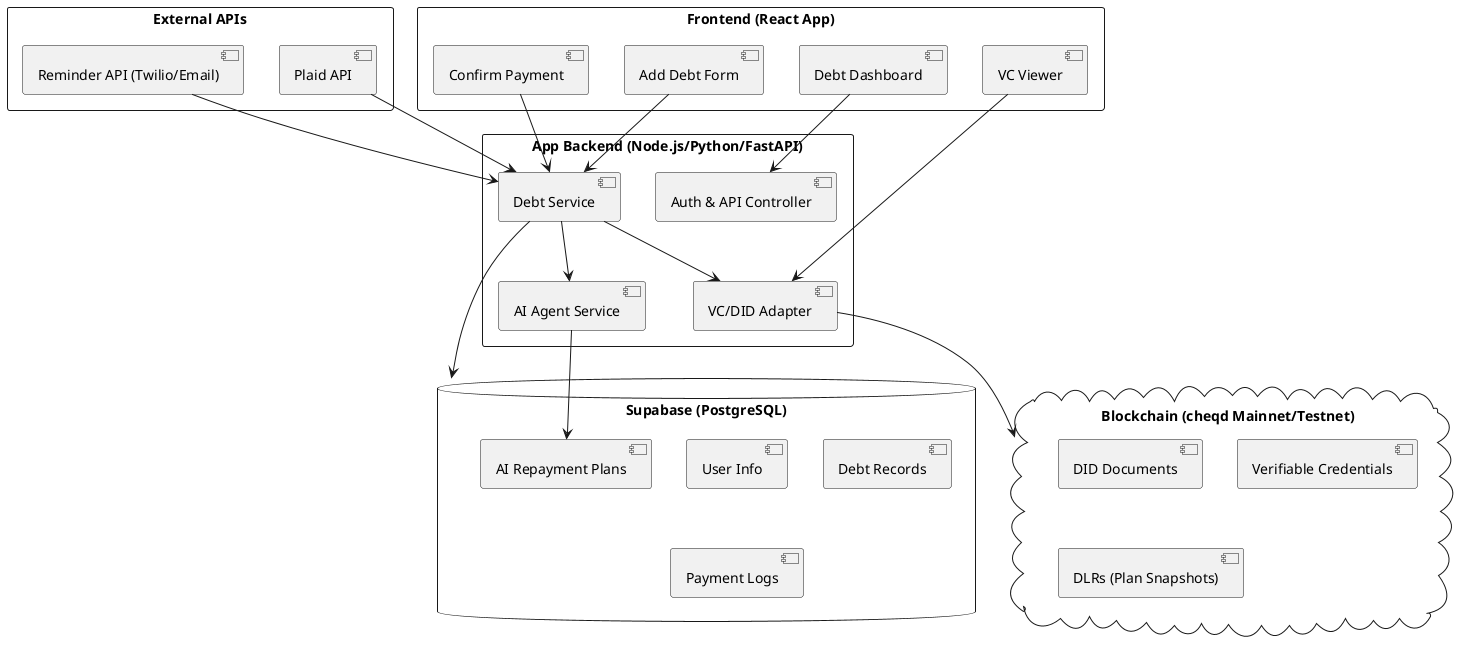 @startuml

' Frontend Layer
rectangle "Frontend (React App)" {
  [Debt Dashboard]
  [Add Debt Form]
  [Confirm Payment]
  [VC Viewer]
}

' Backend Layer
rectangle "App Backend (Node.js/Python/FastAPI)" {
  [Auth & API Controller]
  [Debt Service]
  [AI Agent Service]
  [VC/DID Adapter]
}

' Database Layer
database "Supabase (PostgreSQL)" {
  [User Info]
  [Debt Records]
  [Payment Logs]
  [AI Repayment Plans]
}

' Blockchain Layer
cloud "Blockchain (cheqd Mainnet/Testnet)" {
  [DID Documents]
  [Verifiable Credentials]
  [DLRs (Plan Snapshots)]
}

' Integrations
rectangle "External APIs" {
  [Plaid API]
  [Reminder API (Twilio/Email)]
}

' Flow connections
[Debt Dashboard] --> [Auth & API Controller]
[Add Debt Form] --> [Debt Service]
[Confirm Payment] --> [Debt Service]
[Debt Service] --> [Supabase (PostgreSQL)]
[Debt Service] --> [VC/DID Adapter]
[AI Agent Service] --> [AI Repayment Plans]
[Debt Service] --> [AI Agent Service]
[VC/DID Adapter] --> [Blockchain (cheqd Mainnet/Testnet)]
[VC Viewer] --> [VC/DID Adapter]
[Plaid API] --> [Debt Service]
[Reminder API (Twilio/Email)] --> [Debt Service]

@enduml
